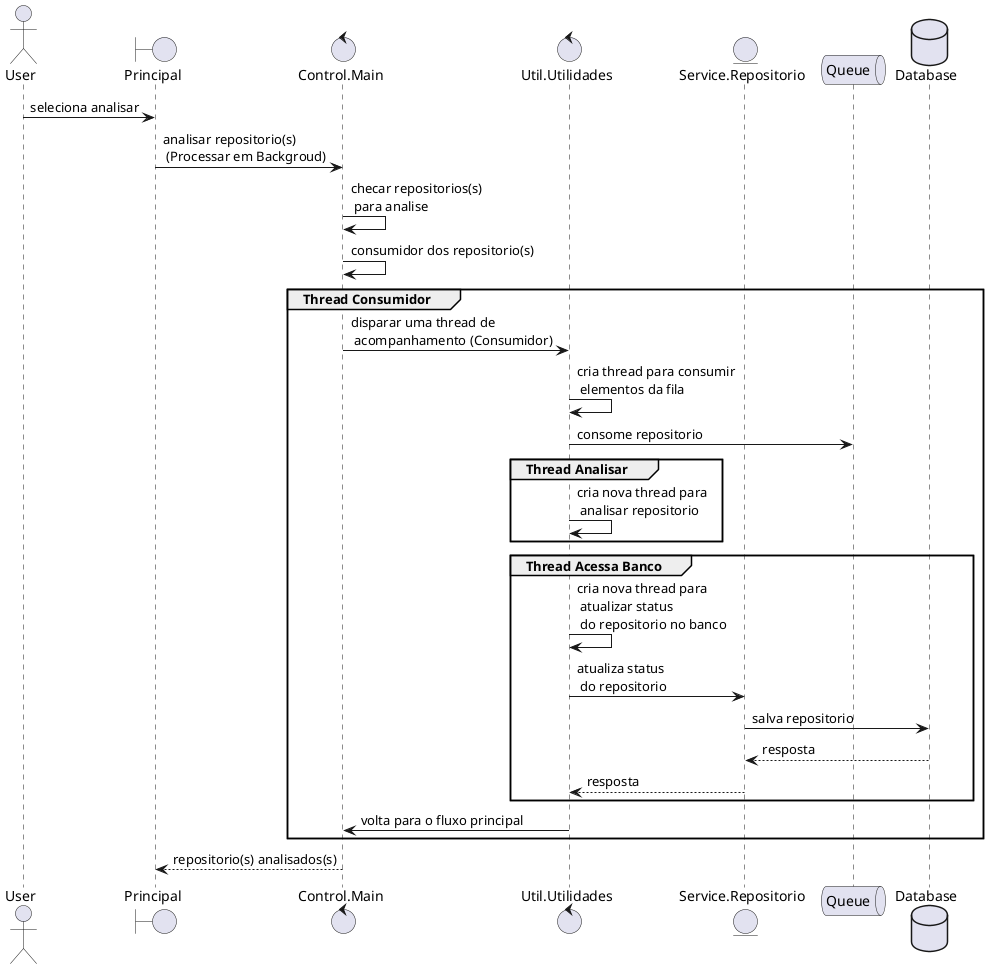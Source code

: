 @startuml
actor       User as user
boundary    Principal as principal
control     Control.Main as main
control     Util.Utilidades as utilidades
entity      Service.Repositorio  as repositorio
queue       Queue as fila
database    Database as banco 

user -> principal : seleciona analisar
principal -> main : analisar repositorio(s) \n (Processar em Backgroud)
main -> main : checar repositorios(s) \n para analise
main -> main : consumidor dos repositorio(s)
    group Thread Consumidor
    main -> utilidades : disparar uma thread de \n acompanhamento (Consumidor)
    utilidades -> utilidades : cria thread para consumir \n elementos da fila
    utilidades -> fila : consome repositorio
        group Thread Analisar
            utilidades -> utilidades : cria nova thread para \n analisar repositorio
        end
        group Thread Acessa Banco
            utilidades -> utilidades : cria nova thread para \n atualizar status \n do repositorio no banco
            utilidades -> repositorio : atualiza status \n do repositorio
            repositorio -> banco : salva repositorio
            banco --> repositorio : resposta
            repositorio --> utilidades : resposta
        end 
        utilidades -> main : volta para o fluxo principal
    end
main --> principal : repositorio(s) analisados(s)
@enduml
